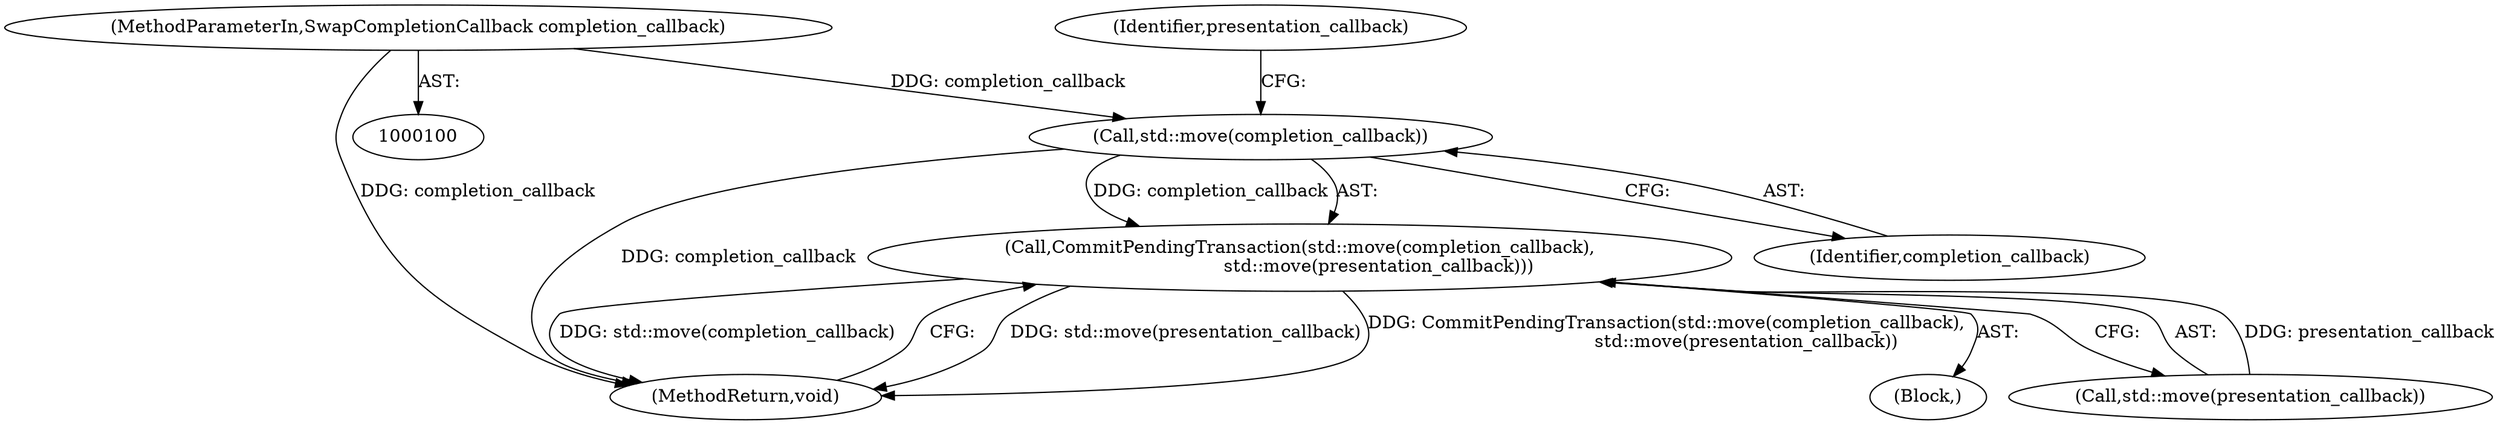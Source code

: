 digraph "1_Chrome_4afb628e068367d5b73440537555902cd12416f8_2@API" {
"1000105" [label="(Call,std::move(completion_callback))"];
"1000101" [label="(MethodParameterIn,SwapCompletionCallback completion_callback)"];
"1000104" [label="(Call,CommitPendingTransaction(std::move(completion_callback),\n                            std::move(presentation_callback)))"];
"1000109" [label="(MethodReturn,void)"];
"1000101" [label="(MethodParameterIn,SwapCompletionCallback completion_callback)"];
"1000108" [label="(Identifier,presentation_callback)"];
"1000104" [label="(Call,CommitPendingTransaction(std::move(completion_callback),\n                            std::move(presentation_callback)))"];
"1000103" [label="(Block,)"];
"1000105" [label="(Call,std::move(completion_callback))"];
"1000106" [label="(Identifier,completion_callback)"];
"1000107" [label="(Call,std::move(presentation_callback))"];
"1000105" -> "1000104"  [label="AST: "];
"1000105" -> "1000106"  [label="CFG: "];
"1000106" -> "1000105"  [label="AST: "];
"1000108" -> "1000105"  [label="CFG: "];
"1000105" -> "1000109"  [label="DDG: completion_callback"];
"1000105" -> "1000104"  [label="DDG: completion_callback"];
"1000101" -> "1000105"  [label="DDG: completion_callback"];
"1000101" -> "1000100"  [label="AST: "];
"1000101" -> "1000109"  [label="DDG: completion_callback"];
"1000104" -> "1000103"  [label="AST: "];
"1000104" -> "1000107"  [label="CFG: "];
"1000107" -> "1000104"  [label="AST: "];
"1000109" -> "1000104"  [label="CFG: "];
"1000104" -> "1000109"  [label="DDG: std::move(presentation_callback)"];
"1000104" -> "1000109"  [label="DDG: CommitPendingTransaction(std::move(completion_callback),\n                            std::move(presentation_callback))"];
"1000104" -> "1000109"  [label="DDG: std::move(completion_callback)"];
"1000107" -> "1000104"  [label="DDG: presentation_callback"];
}
